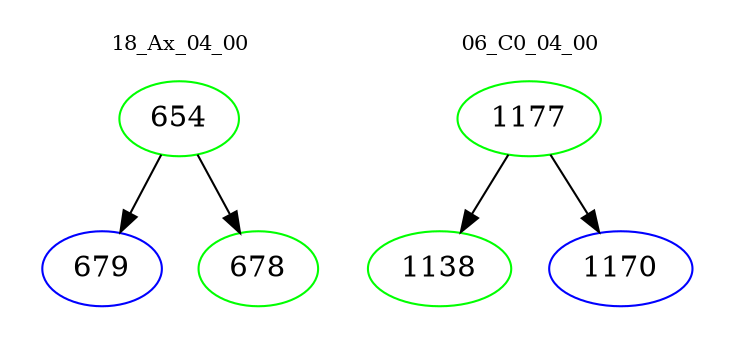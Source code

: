 digraph{
subgraph cluster_0 {
color = white
label = "18_Ax_04_00";
fontsize=10;
T0_654 [label="654", color="green"]
T0_654 -> T0_679 [color="black"]
T0_679 [label="679", color="blue"]
T0_654 -> T0_678 [color="black"]
T0_678 [label="678", color="green"]
}
subgraph cluster_1 {
color = white
label = "06_C0_04_00";
fontsize=10;
T1_1177 [label="1177", color="green"]
T1_1177 -> T1_1138 [color="black"]
T1_1138 [label="1138", color="green"]
T1_1177 -> T1_1170 [color="black"]
T1_1170 [label="1170", color="blue"]
}
}
